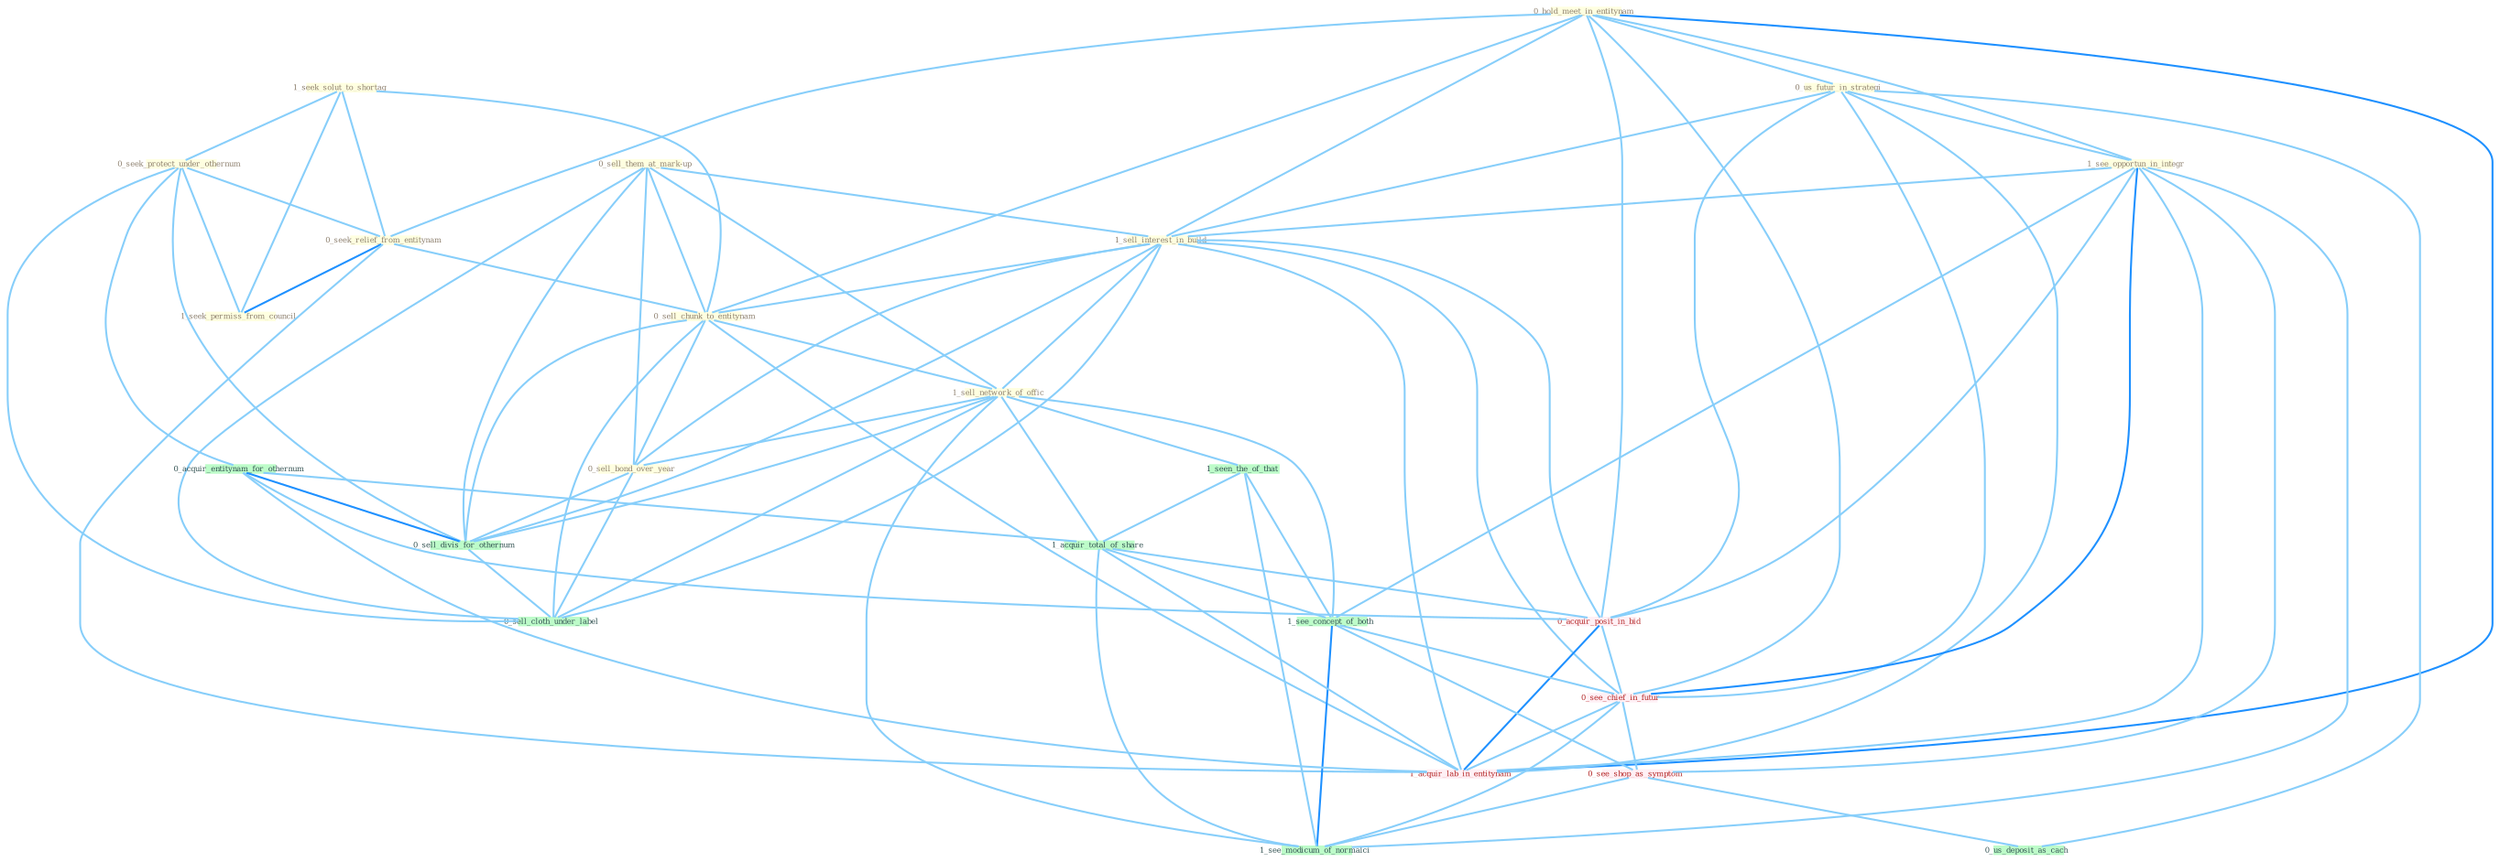 Graph G{ 
    node
    [shape=polygon,style=filled,width=.5,height=.06,color="#BDFCC9",fixedsize=true,fontsize=4,
    fontcolor="#2f4f4f"];
    {node
    [color="#ffffe0", fontcolor="#8b7d6b"] "0_sell_them_at_mark-up " "0_hold_meet_in_entitynam " "0_us_futur_in_strategi " "1_see_opportun_in_integr " "1_seek_solut_to_shortag " "0_seek_protect_under_othernum " "0_seek_relief_from_entitynam " "1_sell_interest_in_build " "0_sell_chunk_to_entitynam " "1_sell_network_of_offic " "0_sell_bond_over_year " "1_seek_permiss_from_council "}
{node [color="#fff0f5", fontcolor="#b22222"] "0_acquir_posit_in_bid " "0_see_chief_in_futur " "0_see_shop_as_symptom " "1_acquir_lab_in_entitynam "}
edge [color="#B0E2FF"];

	"0_sell_them_at_mark-up " -- "1_sell_interest_in_build " [w="1", color="#87cefa" ];
	"0_sell_them_at_mark-up " -- "0_sell_chunk_to_entitynam " [w="1", color="#87cefa" ];
	"0_sell_them_at_mark-up " -- "1_sell_network_of_offic " [w="1", color="#87cefa" ];
	"0_sell_them_at_mark-up " -- "0_sell_bond_over_year " [w="1", color="#87cefa" ];
	"0_sell_them_at_mark-up " -- "0_sell_divis_for_othernum " [w="1", color="#87cefa" ];
	"0_sell_them_at_mark-up " -- "0_sell_cloth_under_label " [w="1", color="#87cefa" ];
	"0_hold_meet_in_entitynam " -- "0_us_futur_in_strategi " [w="1", color="#87cefa" ];
	"0_hold_meet_in_entitynam " -- "1_see_opportun_in_integr " [w="1", color="#87cefa" ];
	"0_hold_meet_in_entitynam " -- "0_seek_relief_from_entitynam " [w="1", color="#87cefa" ];
	"0_hold_meet_in_entitynam " -- "1_sell_interest_in_build " [w="1", color="#87cefa" ];
	"0_hold_meet_in_entitynam " -- "0_sell_chunk_to_entitynam " [w="1", color="#87cefa" ];
	"0_hold_meet_in_entitynam " -- "0_acquir_posit_in_bid " [w="1", color="#87cefa" ];
	"0_hold_meet_in_entitynam " -- "0_see_chief_in_futur " [w="1", color="#87cefa" ];
	"0_hold_meet_in_entitynam " -- "1_acquir_lab_in_entitynam " [w="2", color="#1e90ff" , len=0.8];
	"0_us_futur_in_strategi " -- "1_see_opportun_in_integr " [w="1", color="#87cefa" ];
	"0_us_futur_in_strategi " -- "1_sell_interest_in_build " [w="1", color="#87cefa" ];
	"0_us_futur_in_strategi " -- "0_acquir_posit_in_bid " [w="1", color="#87cefa" ];
	"0_us_futur_in_strategi " -- "0_see_chief_in_futur " [w="1", color="#87cefa" ];
	"0_us_futur_in_strategi " -- "1_acquir_lab_in_entitynam " [w="1", color="#87cefa" ];
	"0_us_futur_in_strategi " -- "0_us_deposit_as_cach " [w="1", color="#87cefa" ];
	"1_see_opportun_in_integr " -- "1_sell_interest_in_build " [w="1", color="#87cefa" ];
	"1_see_opportun_in_integr " -- "0_acquir_posit_in_bid " [w="1", color="#87cefa" ];
	"1_see_opportun_in_integr " -- "1_see_concept_of_both " [w="1", color="#87cefa" ];
	"1_see_opportun_in_integr " -- "0_see_chief_in_futur " [w="2", color="#1e90ff" , len=0.8];
	"1_see_opportun_in_integr " -- "0_see_shop_as_symptom " [w="1", color="#87cefa" ];
	"1_see_opportun_in_integr " -- "1_acquir_lab_in_entitynam " [w="1", color="#87cefa" ];
	"1_see_opportun_in_integr " -- "1_see_modicum_of_normalci " [w="1", color="#87cefa" ];
	"1_seek_solut_to_shortag " -- "0_seek_protect_under_othernum " [w="1", color="#87cefa" ];
	"1_seek_solut_to_shortag " -- "0_seek_relief_from_entitynam " [w="1", color="#87cefa" ];
	"1_seek_solut_to_shortag " -- "0_sell_chunk_to_entitynam " [w="1", color="#87cefa" ];
	"1_seek_solut_to_shortag " -- "1_seek_permiss_from_council " [w="1", color="#87cefa" ];
	"0_seek_protect_under_othernum " -- "0_seek_relief_from_entitynam " [w="1", color="#87cefa" ];
	"0_seek_protect_under_othernum " -- "1_seek_permiss_from_council " [w="1", color="#87cefa" ];
	"0_seek_protect_under_othernum " -- "0_acquir_entitynam_for_othernum " [w="1", color="#87cefa" ];
	"0_seek_protect_under_othernum " -- "0_sell_divis_for_othernum " [w="1", color="#87cefa" ];
	"0_seek_protect_under_othernum " -- "0_sell_cloth_under_label " [w="1", color="#87cefa" ];
	"0_seek_relief_from_entitynam " -- "0_sell_chunk_to_entitynam " [w="1", color="#87cefa" ];
	"0_seek_relief_from_entitynam " -- "1_seek_permiss_from_council " [w="2", color="#1e90ff" , len=0.8];
	"0_seek_relief_from_entitynam " -- "1_acquir_lab_in_entitynam " [w="1", color="#87cefa" ];
	"1_sell_interest_in_build " -- "0_sell_chunk_to_entitynam " [w="1", color="#87cefa" ];
	"1_sell_interest_in_build " -- "1_sell_network_of_offic " [w="1", color="#87cefa" ];
	"1_sell_interest_in_build " -- "0_sell_bond_over_year " [w="1", color="#87cefa" ];
	"1_sell_interest_in_build " -- "0_sell_divis_for_othernum " [w="1", color="#87cefa" ];
	"1_sell_interest_in_build " -- "0_sell_cloth_under_label " [w="1", color="#87cefa" ];
	"1_sell_interest_in_build " -- "0_acquir_posit_in_bid " [w="1", color="#87cefa" ];
	"1_sell_interest_in_build " -- "0_see_chief_in_futur " [w="1", color="#87cefa" ];
	"1_sell_interest_in_build " -- "1_acquir_lab_in_entitynam " [w="1", color="#87cefa" ];
	"0_sell_chunk_to_entitynam " -- "1_sell_network_of_offic " [w="1", color="#87cefa" ];
	"0_sell_chunk_to_entitynam " -- "0_sell_bond_over_year " [w="1", color="#87cefa" ];
	"0_sell_chunk_to_entitynam " -- "0_sell_divis_for_othernum " [w="1", color="#87cefa" ];
	"0_sell_chunk_to_entitynam " -- "0_sell_cloth_under_label " [w="1", color="#87cefa" ];
	"0_sell_chunk_to_entitynam " -- "1_acquir_lab_in_entitynam " [w="1", color="#87cefa" ];
	"1_sell_network_of_offic " -- "0_sell_bond_over_year " [w="1", color="#87cefa" ];
	"1_sell_network_of_offic " -- "1_seen_the_of_that " [w="1", color="#87cefa" ];
	"1_sell_network_of_offic " -- "0_sell_divis_for_othernum " [w="1", color="#87cefa" ];
	"1_sell_network_of_offic " -- "1_acquir_total_of_share " [w="1", color="#87cefa" ];
	"1_sell_network_of_offic " -- "0_sell_cloth_under_label " [w="1", color="#87cefa" ];
	"1_sell_network_of_offic " -- "1_see_concept_of_both " [w="1", color="#87cefa" ];
	"1_sell_network_of_offic " -- "1_see_modicum_of_normalci " [w="1", color="#87cefa" ];
	"0_sell_bond_over_year " -- "0_sell_divis_for_othernum " [w="1", color="#87cefa" ];
	"0_sell_bond_over_year " -- "0_sell_cloth_under_label " [w="1", color="#87cefa" ];
	"0_acquir_entitynam_for_othernum " -- "0_sell_divis_for_othernum " [w="2", color="#1e90ff" , len=0.8];
	"0_acquir_entitynam_for_othernum " -- "1_acquir_total_of_share " [w="1", color="#87cefa" ];
	"0_acquir_entitynam_for_othernum " -- "0_acquir_posit_in_bid " [w="1", color="#87cefa" ];
	"0_acquir_entitynam_for_othernum " -- "1_acquir_lab_in_entitynam " [w="1", color="#87cefa" ];
	"1_seen_the_of_that " -- "1_acquir_total_of_share " [w="1", color="#87cefa" ];
	"1_seen_the_of_that " -- "1_see_concept_of_both " [w="1", color="#87cefa" ];
	"1_seen_the_of_that " -- "1_see_modicum_of_normalci " [w="1", color="#87cefa" ];
	"0_sell_divis_for_othernum " -- "0_sell_cloth_under_label " [w="1", color="#87cefa" ];
	"1_acquir_total_of_share " -- "0_acquir_posit_in_bid " [w="1", color="#87cefa" ];
	"1_acquir_total_of_share " -- "1_see_concept_of_both " [w="1", color="#87cefa" ];
	"1_acquir_total_of_share " -- "1_acquir_lab_in_entitynam " [w="1", color="#87cefa" ];
	"1_acquir_total_of_share " -- "1_see_modicum_of_normalci " [w="1", color="#87cefa" ];
	"0_acquir_posit_in_bid " -- "0_see_chief_in_futur " [w="1", color="#87cefa" ];
	"0_acquir_posit_in_bid " -- "1_acquir_lab_in_entitynam " [w="2", color="#1e90ff" , len=0.8];
	"1_see_concept_of_both " -- "0_see_chief_in_futur " [w="1", color="#87cefa" ];
	"1_see_concept_of_both " -- "0_see_shop_as_symptom " [w="1", color="#87cefa" ];
	"1_see_concept_of_both " -- "1_see_modicum_of_normalci " [w="2", color="#1e90ff" , len=0.8];
	"0_see_chief_in_futur " -- "0_see_shop_as_symptom " [w="1", color="#87cefa" ];
	"0_see_chief_in_futur " -- "1_acquir_lab_in_entitynam " [w="1", color="#87cefa" ];
	"0_see_chief_in_futur " -- "1_see_modicum_of_normalci " [w="1", color="#87cefa" ];
	"0_see_shop_as_symptom " -- "0_us_deposit_as_cach " [w="1", color="#87cefa" ];
	"0_see_shop_as_symptom " -- "1_see_modicum_of_normalci " [w="1", color="#87cefa" ];
}